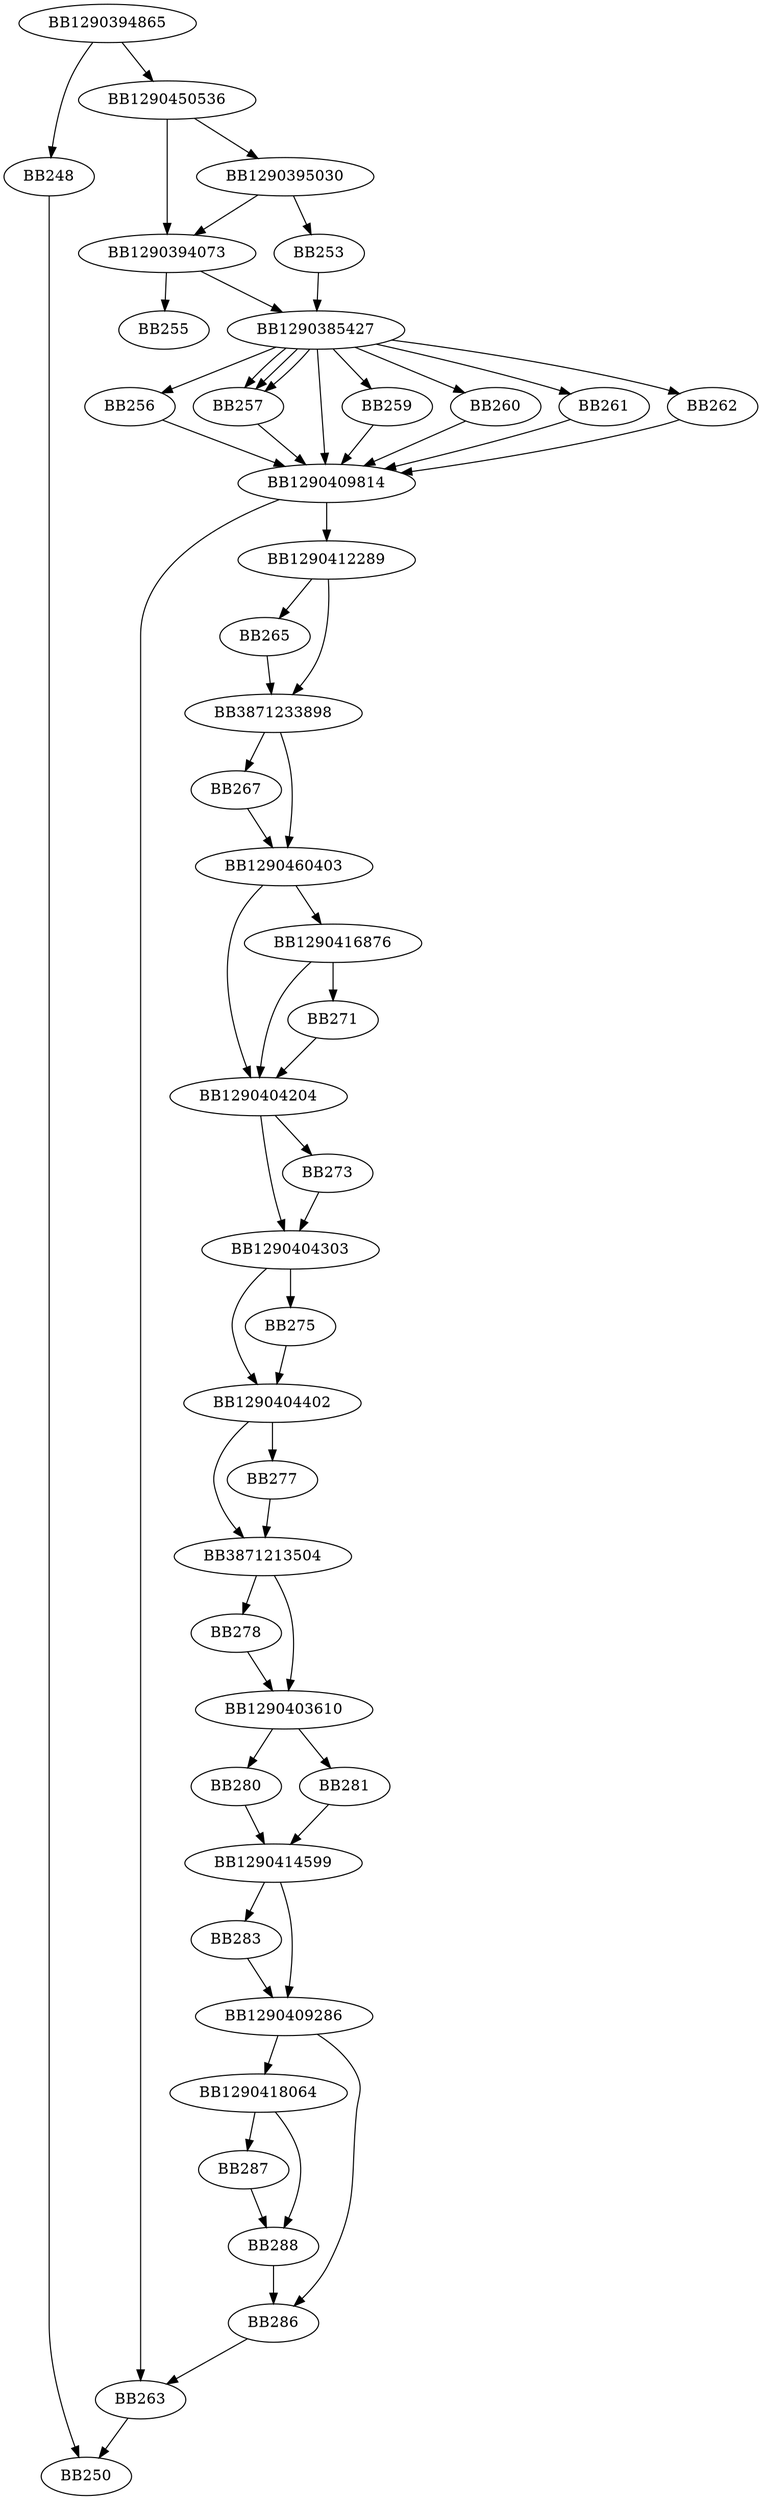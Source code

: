 digraph G{
	BB1290394865->BB248;
	BB1290394865->BB1290450536;
	BB248->BB250;
	BB1290450536->BB1290394073;
	BB1290450536->BB1290395030;
	BB1290395030->BB253;
	BB1290395030->BB1290394073;
	BB253->BB1290385427;
	BB1290394073->BB1290385427;
	BB1290394073->BB255;
	BB1290385427->BB256;
	BB1290385427->BB257;
	BB1290385427->BB257;
	BB1290385427->BB257;
	BB1290385427->BB1290409814;
	BB1290385427->BB259;
	BB1290385427->BB260;
	BB1290385427->BB261;
	BB1290385427->BB262;
	BB257->BB1290409814;
	BB259->BB1290409814;
	BB260->BB1290409814;
	BB261->BB1290409814;
	BB262->BB1290409814;
	BB256->BB1290409814;
	BB1290409814->BB263;
	BB1290409814->BB1290412289;
	BB1290412289->BB265;
	BB1290412289->BB3871233898;
	BB265->BB3871233898;
	BB3871233898->BB267;
	BB3871233898->BB1290460403;
	BB267->BB1290460403;
	BB1290460403->BB1290404204;
	BB1290460403->BB1290416876;
	BB1290416876->BB271;
	BB1290416876->BB1290404204;
	BB271->BB1290404204;
	BB1290404204->BB1290404303;
	BB1290404204->BB273;
	BB273->BB1290404303;
	BB1290404303->BB1290404402;
	BB1290404303->BB275;
	BB275->BB1290404402;
	BB1290404402->BB3871213504;
	BB1290404402->BB277;
	BB277->BB3871213504;
	BB3871213504->BB278;
	BB3871213504->BB1290403610;
	BB278->BB1290403610;
	BB1290403610->BB280;
	BB1290403610->BB281;
	BB280->BB1290414599;
	BB281->BB1290414599;
	BB1290414599->BB283;
	BB1290414599->BB1290409286;
	BB283->BB1290409286;
	BB1290409286->BB1290418064;
	BB1290409286->BB286;
	BB1290418064->BB287;
	BB1290418064->BB288;
	BB287->BB288;
	BB288->BB286;
	BB286->BB263;
	BB263->BB250;
}
